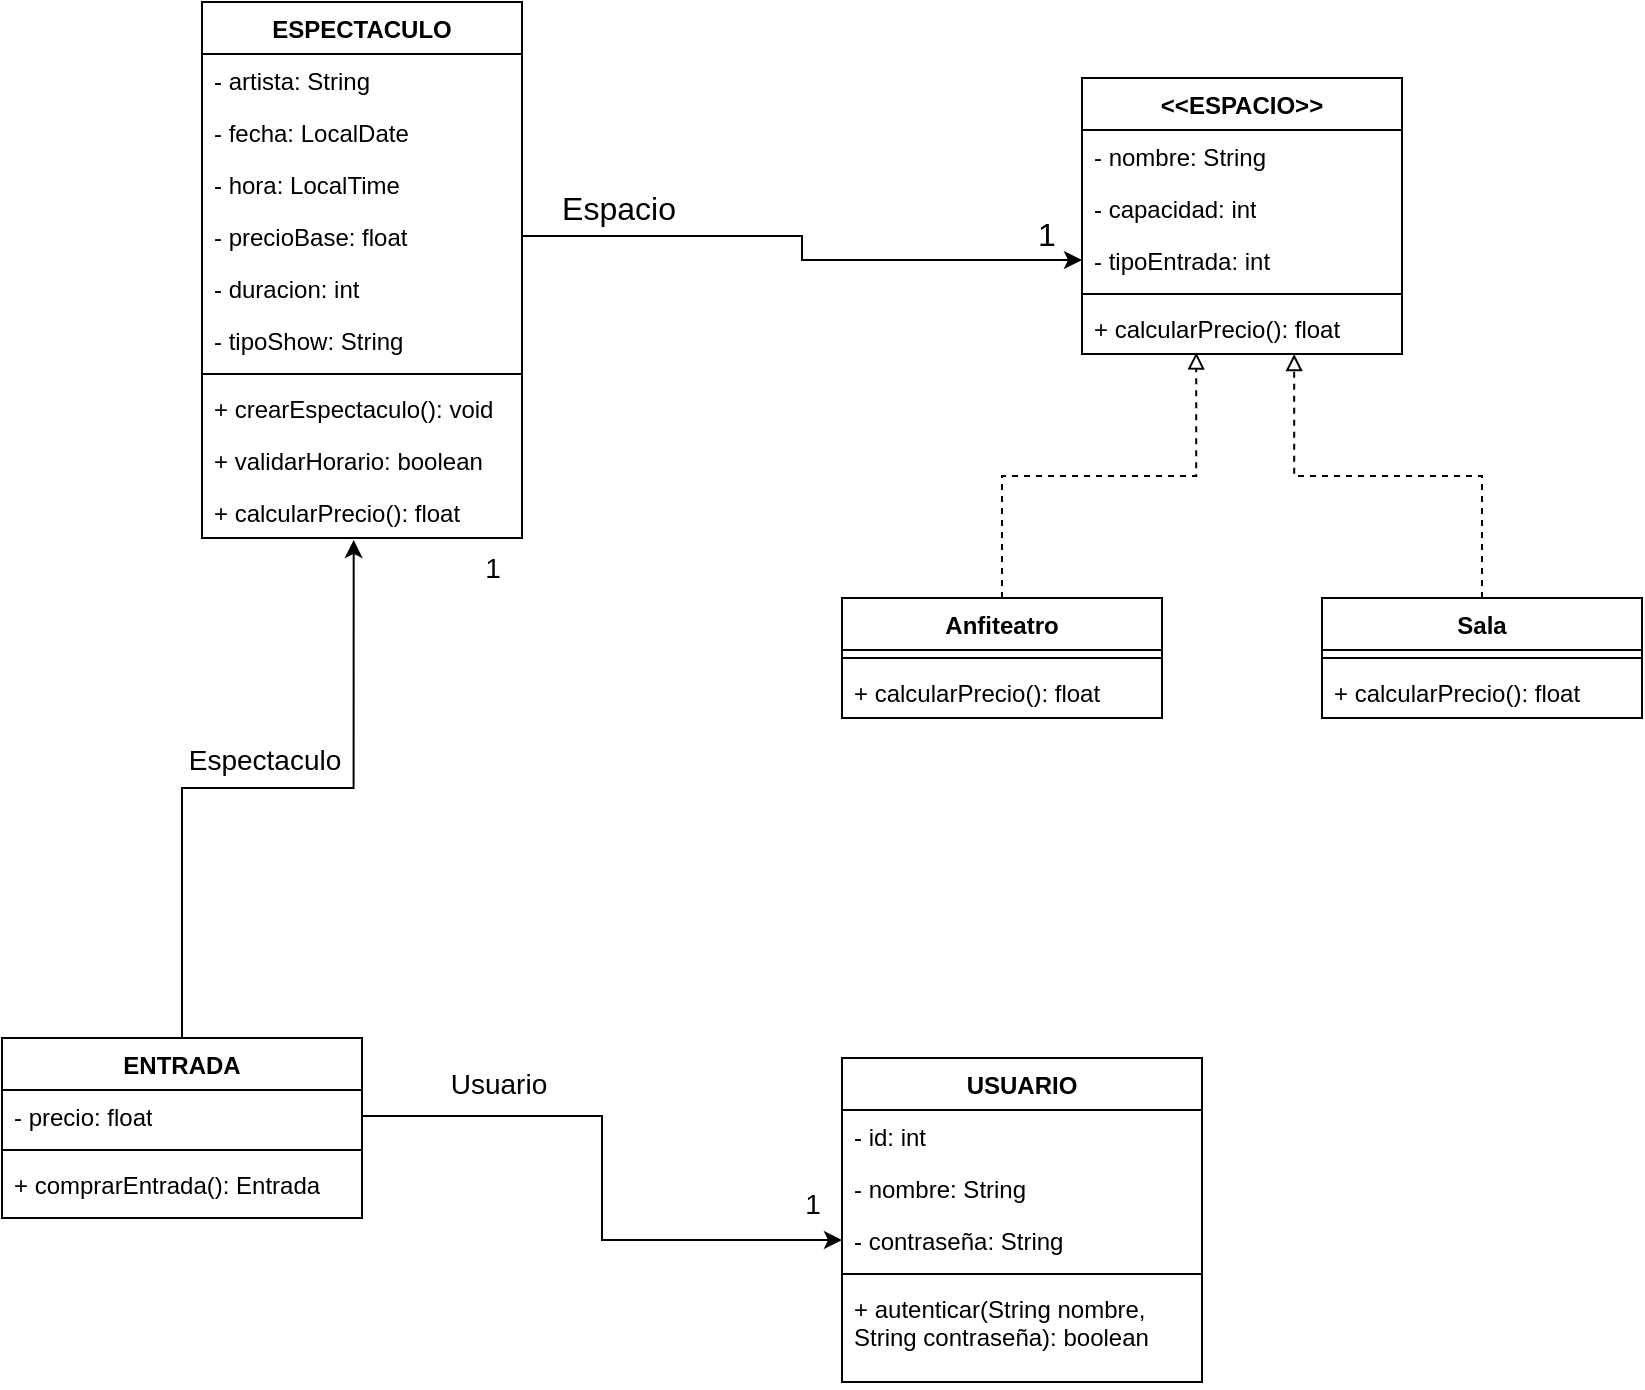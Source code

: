 <mxfile version="24.4.6" type="device">
  <diagram name="Página-1" id="fB8tAsDqcYYGuOlZD__R">
    <mxGraphModel dx="1036" dy="654" grid="1" gridSize="10" guides="1" tooltips="1" connect="1" arrows="1" fold="1" page="1" pageScale="1" pageWidth="827" pageHeight="1169" math="0" shadow="0">
      <root>
        <mxCell id="0" />
        <mxCell id="1" parent="0" />
        <mxCell id="RpYnXIMUS-JpRO36JMZX-1" value="ESPECTACULO" style="swimlane;fontStyle=1;align=center;verticalAlign=top;childLayout=stackLayout;horizontal=1;startSize=26;horizontalStack=0;resizeParent=1;resizeParentMax=0;resizeLast=0;collapsible=1;marginBottom=0;whiteSpace=wrap;html=1;" parent="1" vertex="1">
          <mxGeometry x="180" y="92" width="160" height="268" as="geometry" />
        </mxCell>
        <mxCell id="RpYnXIMUS-JpRO36JMZX-17" value="- artista: String" style="text;strokeColor=none;fillColor=none;align=left;verticalAlign=top;spacingLeft=4;spacingRight=4;overflow=hidden;rotatable=0;points=[[0,0.5],[1,0.5]];portConstraint=eastwest;whiteSpace=wrap;html=1;" parent="RpYnXIMUS-JpRO36JMZX-1" vertex="1">
          <mxGeometry y="26" width="160" height="26" as="geometry" />
        </mxCell>
        <mxCell id="RpYnXIMUS-JpRO36JMZX-18" value="- fecha: LocalDate" style="text;strokeColor=none;fillColor=none;align=left;verticalAlign=top;spacingLeft=4;spacingRight=4;overflow=hidden;rotatable=0;points=[[0,0.5],[1,0.5]];portConstraint=eastwest;whiteSpace=wrap;html=1;" parent="RpYnXIMUS-JpRO36JMZX-1" vertex="1">
          <mxGeometry y="52" width="160" height="26" as="geometry" />
        </mxCell>
        <mxCell id="RpYnXIMUS-JpRO36JMZX-19" value="- hora: LocalTime" style="text;strokeColor=none;fillColor=none;align=left;verticalAlign=top;spacingLeft=4;spacingRight=4;overflow=hidden;rotatable=0;points=[[0,0.5],[1,0.5]];portConstraint=eastwest;whiteSpace=wrap;html=1;" parent="RpYnXIMUS-JpRO36JMZX-1" vertex="1">
          <mxGeometry y="78" width="160" height="26" as="geometry" />
        </mxCell>
        <mxCell id="RpYnXIMUS-JpRO36JMZX-23" value="- precioBase: float" style="text;strokeColor=none;fillColor=none;align=left;verticalAlign=top;spacingLeft=4;spacingRight=4;overflow=hidden;rotatable=0;points=[[0,0.5],[1,0.5]];portConstraint=eastwest;whiteSpace=wrap;html=1;" parent="RpYnXIMUS-JpRO36JMZX-1" vertex="1">
          <mxGeometry y="104" width="160" height="26" as="geometry" />
        </mxCell>
        <mxCell id="RpYnXIMUS-JpRO36JMZX-24" value="- duracion: int" style="text;strokeColor=none;fillColor=none;align=left;verticalAlign=top;spacingLeft=4;spacingRight=4;overflow=hidden;rotatable=0;points=[[0,0.5],[1,0.5]];portConstraint=eastwest;whiteSpace=wrap;html=1;" parent="RpYnXIMUS-JpRO36JMZX-1" vertex="1">
          <mxGeometry y="130" width="160" height="26" as="geometry" />
        </mxCell>
        <mxCell id="RpYnXIMUS-JpRO36JMZX-25" value="- tipoShow: String" style="text;strokeColor=none;fillColor=none;align=left;verticalAlign=top;spacingLeft=4;spacingRight=4;overflow=hidden;rotatable=0;points=[[0,0.5],[1,0.5]];portConstraint=eastwest;whiteSpace=wrap;html=1;" parent="RpYnXIMUS-JpRO36JMZX-1" vertex="1">
          <mxGeometry y="156" width="160" height="26" as="geometry" />
        </mxCell>
        <mxCell id="RpYnXIMUS-JpRO36JMZX-3" value="" style="line;strokeWidth=1;fillColor=none;align=left;verticalAlign=middle;spacingTop=-1;spacingLeft=3;spacingRight=3;rotatable=0;labelPosition=right;points=[];portConstraint=eastwest;strokeColor=inherit;" parent="RpYnXIMUS-JpRO36JMZX-1" vertex="1">
          <mxGeometry y="182" width="160" height="8" as="geometry" />
        </mxCell>
        <mxCell id="RpYnXIMUS-JpRO36JMZX-4" value="+ crearEspectaculo(): void" style="text;strokeColor=none;fillColor=none;align=left;verticalAlign=top;spacingLeft=4;spacingRight=4;overflow=hidden;rotatable=0;points=[[0,0.5],[1,0.5]];portConstraint=eastwest;whiteSpace=wrap;html=1;" parent="RpYnXIMUS-JpRO36JMZX-1" vertex="1">
          <mxGeometry y="190" width="160" height="26" as="geometry" />
        </mxCell>
        <mxCell id="4cS3qIVgmii8p5N9B568-16" value="+ validarHorario: boolean" style="text;strokeColor=none;fillColor=none;align=left;verticalAlign=top;spacingLeft=4;spacingRight=4;overflow=hidden;rotatable=0;points=[[0,0.5],[1,0.5]];portConstraint=eastwest;whiteSpace=wrap;html=1;" parent="RpYnXIMUS-JpRO36JMZX-1" vertex="1">
          <mxGeometry y="216" width="160" height="26" as="geometry" />
        </mxCell>
        <mxCell id="bT-TcO5ckH5rj2Xr3-OP-1" value="+ calcularPrecio(): float" style="text;strokeColor=none;fillColor=none;align=left;verticalAlign=top;spacingLeft=4;spacingRight=4;overflow=hidden;rotatable=0;points=[[0,0.5],[1,0.5]];portConstraint=eastwest;whiteSpace=wrap;html=1;" parent="RpYnXIMUS-JpRO36JMZX-1" vertex="1">
          <mxGeometry y="242" width="160" height="26" as="geometry" />
        </mxCell>
        <mxCell id="RpYnXIMUS-JpRO36JMZX-5" value="Anfiteatro" style="swimlane;fontStyle=1;align=center;verticalAlign=top;childLayout=stackLayout;horizontal=1;startSize=26;horizontalStack=0;resizeParent=1;resizeParentMax=0;resizeLast=0;collapsible=1;marginBottom=0;whiteSpace=wrap;html=1;" parent="1" vertex="1">
          <mxGeometry x="500" y="390" width="160" height="60" as="geometry" />
        </mxCell>
        <mxCell id="RpYnXIMUS-JpRO36JMZX-7" value="" style="line;strokeWidth=1;fillColor=none;align=left;verticalAlign=middle;spacingTop=-1;spacingLeft=3;spacingRight=3;rotatable=0;labelPosition=right;points=[];portConstraint=eastwest;strokeColor=inherit;" parent="RpYnXIMUS-JpRO36JMZX-5" vertex="1">
          <mxGeometry y="26" width="160" height="8" as="geometry" />
        </mxCell>
        <mxCell id="RpYnXIMUS-JpRO36JMZX-8" value="+ calcularPrecio(): float" style="text;strokeColor=none;fillColor=none;align=left;verticalAlign=top;spacingLeft=4;spacingRight=4;overflow=hidden;rotatable=0;points=[[0,0.5],[1,0.5]];portConstraint=eastwest;whiteSpace=wrap;html=1;" parent="RpYnXIMUS-JpRO36JMZX-5" vertex="1">
          <mxGeometry y="34" width="160" height="26" as="geometry" />
        </mxCell>
        <mxCell id="RpYnXIMUS-JpRO36JMZX-9" value="&amp;lt;&amp;lt;ESPACIO&amp;gt;&amp;gt;" style="swimlane;fontStyle=1;align=center;verticalAlign=top;childLayout=stackLayout;horizontal=1;startSize=26;horizontalStack=0;resizeParent=1;resizeParentMax=0;resizeLast=0;collapsible=1;marginBottom=0;whiteSpace=wrap;html=1;" parent="1" vertex="1">
          <mxGeometry x="620" y="130" width="160" height="138" as="geometry" />
        </mxCell>
        <mxCell id="RpYnXIMUS-JpRO36JMZX-10" value="- nombre: String" style="text;strokeColor=none;fillColor=none;align=left;verticalAlign=top;spacingLeft=4;spacingRight=4;overflow=hidden;rotatable=0;points=[[0,0.5],[1,0.5]];portConstraint=eastwest;whiteSpace=wrap;html=1;" parent="RpYnXIMUS-JpRO36JMZX-9" vertex="1">
          <mxGeometry y="26" width="160" height="26" as="geometry" />
        </mxCell>
        <mxCell id="4cS3qIVgmii8p5N9B568-10" value="- capacidad: int" style="text;strokeColor=none;fillColor=none;align=left;verticalAlign=top;spacingLeft=4;spacingRight=4;overflow=hidden;rotatable=0;points=[[0,0.5],[1,0.5]];portConstraint=eastwest;whiteSpace=wrap;html=1;" parent="RpYnXIMUS-JpRO36JMZX-9" vertex="1">
          <mxGeometry y="52" width="160" height="26" as="geometry" />
        </mxCell>
        <mxCell id="4cS3qIVgmii8p5N9B568-11" value="- tipoEntrada: int" style="text;strokeColor=none;fillColor=none;align=left;verticalAlign=top;spacingLeft=4;spacingRight=4;overflow=hidden;rotatable=0;points=[[0,0.5],[1,0.5]];portConstraint=eastwest;whiteSpace=wrap;html=1;" parent="RpYnXIMUS-JpRO36JMZX-9" vertex="1">
          <mxGeometry y="78" width="160" height="26" as="geometry" />
        </mxCell>
        <mxCell id="RpYnXIMUS-JpRO36JMZX-11" value="" style="line;strokeWidth=1;fillColor=none;align=left;verticalAlign=middle;spacingTop=-1;spacingLeft=3;spacingRight=3;rotatable=0;labelPosition=right;points=[];portConstraint=eastwest;strokeColor=inherit;" parent="RpYnXIMUS-JpRO36JMZX-9" vertex="1">
          <mxGeometry y="104" width="160" height="8" as="geometry" />
        </mxCell>
        <mxCell id="RpYnXIMUS-JpRO36JMZX-12" value="+ calcularPrecio(): float" style="text;strokeColor=none;fillColor=none;align=left;verticalAlign=top;spacingLeft=4;spacingRight=4;overflow=hidden;rotatable=0;points=[[0,0.5],[1,0.5]];portConstraint=eastwest;whiteSpace=wrap;html=1;" parent="RpYnXIMUS-JpRO36JMZX-9" vertex="1">
          <mxGeometry y="112" width="160" height="26" as="geometry" />
        </mxCell>
        <mxCell id="RpYnXIMUS-JpRO36JMZX-27" value="Sala" style="swimlane;fontStyle=1;align=center;verticalAlign=top;childLayout=stackLayout;horizontal=1;startSize=26;horizontalStack=0;resizeParent=1;resizeParentMax=0;resizeLast=0;collapsible=1;marginBottom=0;whiteSpace=wrap;html=1;" parent="1" vertex="1">
          <mxGeometry x="740" y="390" width="160" height="60" as="geometry" />
        </mxCell>
        <mxCell id="RpYnXIMUS-JpRO36JMZX-29" value="" style="line;strokeWidth=1;fillColor=none;align=left;verticalAlign=middle;spacingTop=-1;spacingLeft=3;spacingRight=3;rotatable=0;labelPosition=right;points=[];portConstraint=eastwest;strokeColor=inherit;" parent="RpYnXIMUS-JpRO36JMZX-27" vertex="1">
          <mxGeometry y="26" width="160" height="8" as="geometry" />
        </mxCell>
        <mxCell id="RpYnXIMUS-JpRO36JMZX-30" value="+ calcularPrecio(): float" style="text;strokeColor=none;fillColor=none;align=left;verticalAlign=top;spacingLeft=4;spacingRight=4;overflow=hidden;rotatable=0;points=[[0,0.5],[1,0.5]];portConstraint=eastwest;whiteSpace=wrap;html=1;" parent="RpYnXIMUS-JpRO36JMZX-27" vertex="1">
          <mxGeometry y="34" width="160" height="26" as="geometry" />
        </mxCell>
        <mxCell id="MmIYJ_rxIyLJlmIrBFyo-9" style="edgeStyle=orthogonalEdgeStyle;rounded=0;orthogonalLoop=1;jettySize=auto;html=1;entryX=0.663;entryY=1;entryDx=0;entryDy=0;entryPerimeter=0;endArrow=block;endFill=0;dashed=1;" parent="1" source="RpYnXIMUS-JpRO36JMZX-27" target="RpYnXIMUS-JpRO36JMZX-12" edge="1">
          <mxGeometry relative="1" as="geometry" />
        </mxCell>
        <mxCell id="MmIYJ_rxIyLJlmIrBFyo-10" style="edgeStyle=orthogonalEdgeStyle;rounded=0;orthogonalLoop=1;jettySize=auto;html=1;entryX=0.357;entryY=0.969;entryDx=0;entryDy=0;entryPerimeter=0;endArrow=block;endFill=0;dashed=1;" parent="1" source="RpYnXIMUS-JpRO36JMZX-5" target="RpYnXIMUS-JpRO36JMZX-12" edge="1">
          <mxGeometry relative="1" as="geometry" />
        </mxCell>
        <mxCell id="4cS3qIVgmii8p5N9B568-2" value="USUARIO" style="swimlane;fontStyle=1;align=center;verticalAlign=top;childLayout=stackLayout;horizontal=1;startSize=26;horizontalStack=0;resizeParent=1;resizeParentMax=0;resizeLast=0;collapsible=1;marginBottom=0;whiteSpace=wrap;html=1;" parent="1" vertex="1">
          <mxGeometry x="500" y="620" width="180" height="162" as="geometry" />
        </mxCell>
        <mxCell id="4cS3qIVgmii8p5N9B568-3" value="- id: int" style="text;strokeColor=none;fillColor=none;align=left;verticalAlign=top;spacingLeft=4;spacingRight=4;overflow=hidden;rotatable=0;points=[[0,0.5],[1,0.5]];portConstraint=eastwest;whiteSpace=wrap;html=1;" parent="4cS3qIVgmii8p5N9B568-2" vertex="1">
          <mxGeometry y="26" width="180" height="26" as="geometry" />
        </mxCell>
        <mxCell id="4cS3qIVgmii8p5N9B568-6" value="- nombre: String" style="text;strokeColor=none;fillColor=none;align=left;verticalAlign=top;spacingLeft=4;spacingRight=4;overflow=hidden;rotatable=0;points=[[0,0.5],[1,0.5]];portConstraint=eastwest;whiteSpace=wrap;html=1;" parent="4cS3qIVgmii8p5N9B568-2" vertex="1">
          <mxGeometry y="52" width="180" height="26" as="geometry" />
        </mxCell>
        <mxCell id="4cS3qIVgmii8p5N9B568-9" value="- contraseña: String" style="text;strokeColor=none;fillColor=none;align=left;verticalAlign=top;spacingLeft=4;spacingRight=4;overflow=hidden;rotatable=0;points=[[0,0.5],[1,0.5]];portConstraint=eastwest;whiteSpace=wrap;html=1;" parent="4cS3qIVgmii8p5N9B568-2" vertex="1">
          <mxGeometry y="78" width="180" height="26" as="geometry" />
        </mxCell>
        <mxCell id="4cS3qIVgmii8p5N9B568-4" value="" style="line;strokeWidth=1;fillColor=none;align=left;verticalAlign=middle;spacingTop=-1;spacingLeft=3;spacingRight=3;rotatable=0;labelPosition=right;points=[];portConstraint=eastwest;strokeColor=inherit;" parent="4cS3qIVgmii8p5N9B568-2" vertex="1">
          <mxGeometry y="104" width="180" height="8" as="geometry" />
        </mxCell>
        <mxCell id="4cS3qIVgmii8p5N9B568-5" value="+ autenticar(String nombre, String contraseña): boolean" style="text;strokeColor=none;fillColor=none;align=left;verticalAlign=top;spacingLeft=4;spacingRight=4;overflow=hidden;rotatable=0;points=[[0,0.5],[1,0.5]];portConstraint=eastwest;whiteSpace=wrap;html=1;" parent="4cS3qIVgmii8p5N9B568-2" vertex="1">
          <mxGeometry y="112" width="180" height="50" as="geometry" />
        </mxCell>
        <mxCell id="4cS3qIVgmii8p5N9B568-18" value="ENTRADA" style="swimlane;fontStyle=1;align=center;verticalAlign=top;childLayout=stackLayout;horizontal=1;startSize=26;horizontalStack=0;resizeParent=1;resizeParentMax=0;resizeLast=0;collapsible=1;marginBottom=0;whiteSpace=wrap;html=1;" parent="1" vertex="1">
          <mxGeometry x="80" y="610" width="180" height="90" as="geometry" />
        </mxCell>
        <mxCell id="4cS3qIVgmii8p5N9B568-33" value="- precio: float" style="text;strokeColor=none;fillColor=none;align=left;verticalAlign=top;spacingLeft=4;spacingRight=4;overflow=hidden;rotatable=0;points=[[0,0.5],[1,0.5]];portConstraint=eastwest;whiteSpace=wrap;html=1;" parent="4cS3qIVgmii8p5N9B568-18" vertex="1">
          <mxGeometry y="26" width="180" height="26" as="geometry" />
        </mxCell>
        <mxCell id="4cS3qIVgmii8p5N9B568-22" value="" style="line;strokeWidth=1;fillColor=none;align=left;verticalAlign=middle;spacingTop=-1;spacingLeft=3;spacingRight=3;rotatable=0;labelPosition=right;points=[];portConstraint=eastwest;strokeColor=inherit;" parent="4cS3qIVgmii8p5N9B568-18" vertex="1">
          <mxGeometry y="52" width="180" height="8" as="geometry" />
        </mxCell>
        <mxCell id="4cS3qIVgmii8p5N9B568-23" value="+ comprarEntrada(): Entrada" style="text;strokeColor=none;fillColor=none;align=left;verticalAlign=top;spacingLeft=4;spacingRight=4;overflow=hidden;rotatable=0;points=[[0,0.5],[1,0.5]];portConstraint=eastwest;whiteSpace=wrap;html=1;" parent="4cS3qIVgmii8p5N9B568-18" vertex="1">
          <mxGeometry y="60" width="180" height="30" as="geometry" />
        </mxCell>
        <mxCell id="4cS3qIVgmii8p5N9B568-28" style="edgeStyle=orthogonalEdgeStyle;rounded=0;orthogonalLoop=1;jettySize=auto;html=1;entryX=0;entryY=0.5;entryDx=0;entryDy=0;" parent="1" source="RpYnXIMUS-JpRO36JMZX-23" target="4cS3qIVgmii8p5N9B568-11" edge="1">
          <mxGeometry relative="1" as="geometry" />
        </mxCell>
        <mxCell id="4cS3qIVgmii8p5N9B568-29" value="&lt;font style=&quot;font-size: 16px;&quot;&gt;1&lt;/font&gt;" style="edgeLabel;html=1;align=center;verticalAlign=middle;resizable=0;points=[];" parent="4cS3qIVgmii8p5N9B568-28" vertex="1" connectable="0">
          <mxGeometry x="0.665" y="4" relative="1" as="geometry">
            <mxPoint x="31" y="-9" as="offset" />
          </mxGeometry>
        </mxCell>
        <mxCell id="4cS3qIVgmii8p5N9B568-30" value="&lt;span style=&quot;font-size: 16px;&quot;&gt;Espacio&lt;/span&gt;" style="edgeLabel;html=1;align=center;verticalAlign=middle;resizable=0;points=[];" parent="4cS3qIVgmii8p5N9B568-28" vertex="1" connectable="0">
          <mxGeometry x="-0.762" y="-3" relative="1" as="geometry">
            <mxPoint x="13" y="-17" as="offset" />
          </mxGeometry>
        </mxCell>
        <mxCell id="bT-TcO5ckH5rj2Xr3-OP-6" style="edgeStyle=orthogonalEdgeStyle;rounded=0;orthogonalLoop=1;jettySize=auto;html=1;entryX=0.474;entryY=1.038;entryDx=0;entryDy=0;entryPerimeter=0;" parent="1" source="4cS3qIVgmii8p5N9B568-18" target="bT-TcO5ckH5rj2Xr3-OP-1" edge="1">
          <mxGeometry relative="1" as="geometry" />
        </mxCell>
        <mxCell id="bT-TcO5ckH5rj2Xr3-OP-7" value="&lt;font style=&quot;font-size: 14px;&quot;&gt;Espectaculo&lt;/font&gt;" style="edgeLabel;html=1;align=center;verticalAlign=middle;resizable=0;points=[];" parent="bT-TcO5ckH5rj2Xr3-OP-6" vertex="1" connectable="0">
          <mxGeometry x="0.135" y="-4" relative="1" as="geometry">
            <mxPoint x="-24" y="-18" as="offset" />
          </mxGeometry>
        </mxCell>
        <mxCell id="bT-TcO5ckH5rj2Xr3-OP-8" style="edgeStyle=orthogonalEdgeStyle;rounded=0;orthogonalLoop=1;jettySize=auto;html=1;entryX=0;entryY=0.5;entryDx=0;entryDy=0;" parent="1" source="4cS3qIVgmii8p5N9B568-33" target="4cS3qIVgmii8p5N9B568-9" edge="1">
          <mxGeometry relative="1" as="geometry" />
        </mxCell>
        <mxCell id="bT-TcO5ckH5rj2Xr3-OP-9" value="&lt;span style=&quot;font-size: 14px;&quot;&gt;Usuario&lt;/span&gt;" style="edgeLabel;html=1;align=center;verticalAlign=middle;resizable=0;points=[];" parent="bT-TcO5ckH5rj2Xr3-OP-8" vertex="1" connectable="0">
          <mxGeometry x="-0.344" y="2" relative="1" as="geometry">
            <mxPoint x="-31" y="-14" as="offset" />
          </mxGeometry>
        </mxCell>
        <mxCell id="bT-TcO5ckH5rj2Xr3-OP-10" value="&lt;font style=&quot;font-size: 14px;&quot;&gt;1&lt;/font&gt;" style="text;html=1;align=center;verticalAlign=middle;resizable=0;points=[];autosize=1;strokeColor=none;fillColor=none;" parent="1" vertex="1">
          <mxGeometry x="470" y="678" width="30" height="30" as="geometry" />
        </mxCell>
        <mxCell id="bT-TcO5ckH5rj2Xr3-OP-11" value="&lt;font style=&quot;font-size: 14px;&quot;&gt;1&lt;/font&gt;" style="text;html=1;align=center;verticalAlign=middle;resizable=0;points=[];autosize=1;strokeColor=none;fillColor=none;" parent="1" vertex="1">
          <mxGeometry x="310" y="360" width="30" height="30" as="geometry" />
        </mxCell>
      </root>
    </mxGraphModel>
  </diagram>
</mxfile>
